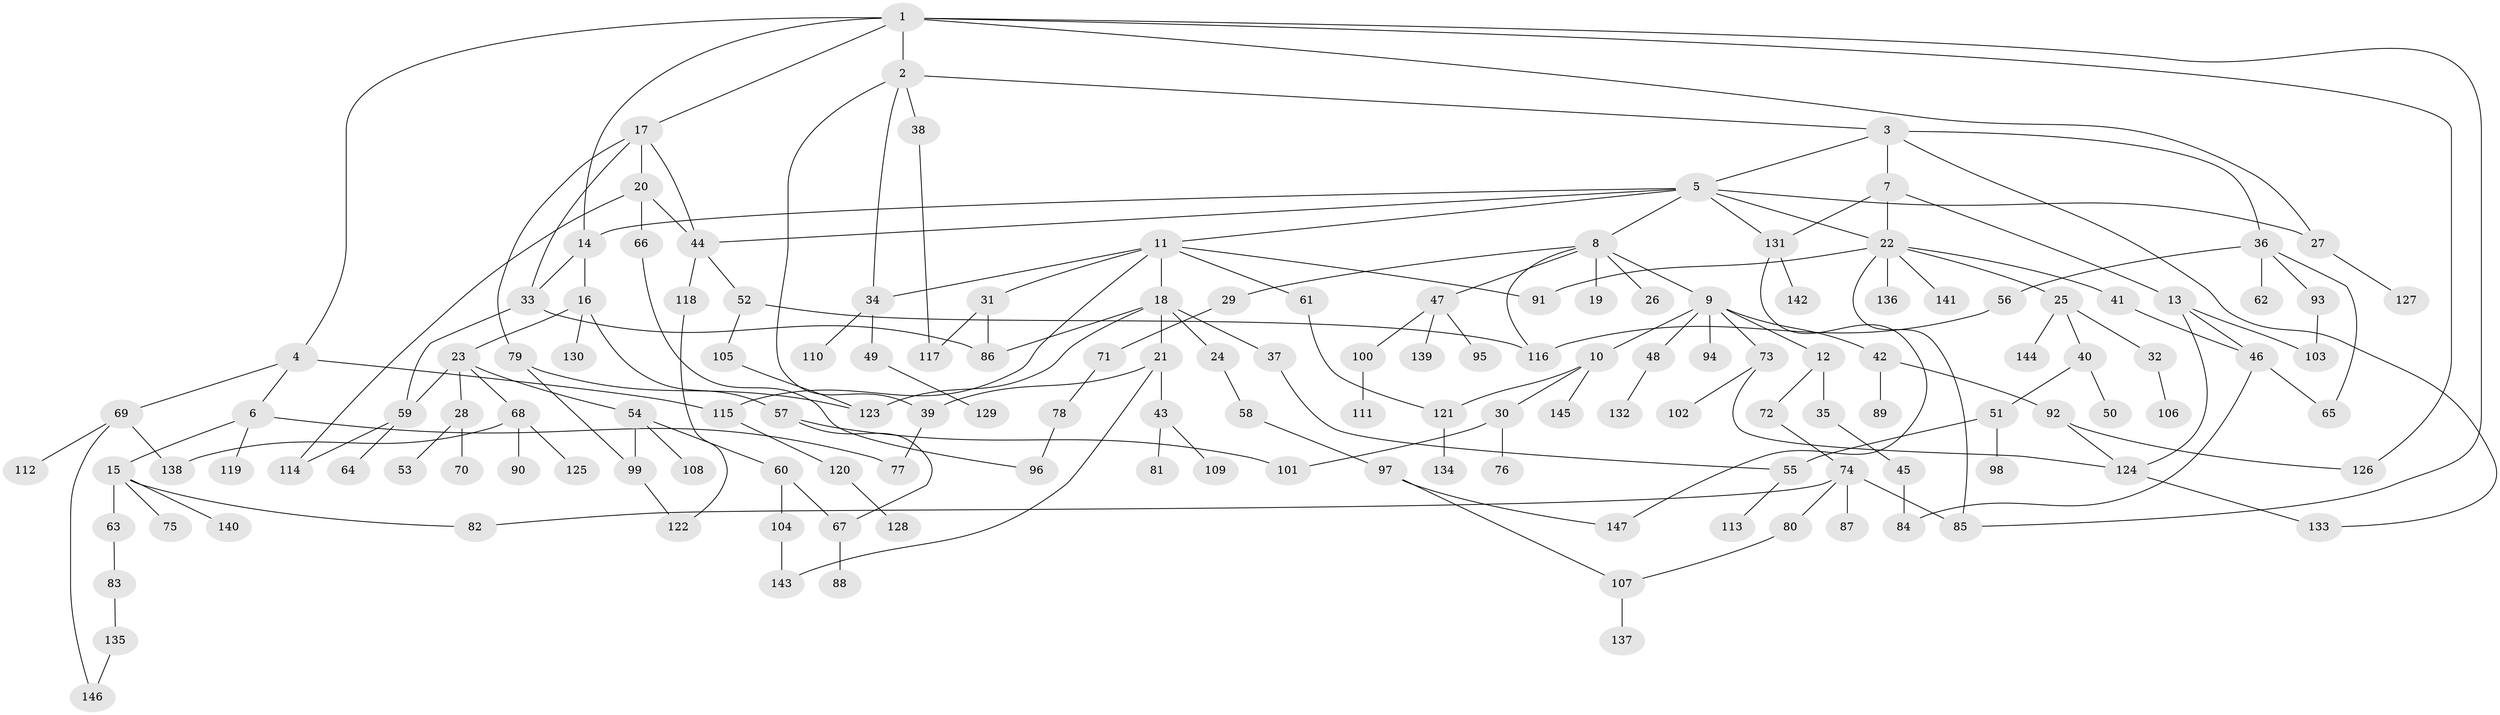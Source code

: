 // coarse degree distribution, {7: 0.038834951456310676, 5: 0.02912621359223301, 4: 0.07766990291262135, 8: 0.019417475728155338, 6: 0.038834951456310676, 2: 0.4174757281553398, 1: 0.13592233009708737, 3: 0.24271844660194175}
// Generated by graph-tools (version 1.1) at 2025/36/03/04/25 23:36:11]
// undirected, 147 vertices, 190 edges
graph export_dot {
  node [color=gray90,style=filled];
  1;
  2;
  3;
  4;
  5;
  6;
  7;
  8;
  9;
  10;
  11;
  12;
  13;
  14;
  15;
  16;
  17;
  18;
  19;
  20;
  21;
  22;
  23;
  24;
  25;
  26;
  27;
  28;
  29;
  30;
  31;
  32;
  33;
  34;
  35;
  36;
  37;
  38;
  39;
  40;
  41;
  42;
  43;
  44;
  45;
  46;
  47;
  48;
  49;
  50;
  51;
  52;
  53;
  54;
  55;
  56;
  57;
  58;
  59;
  60;
  61;
  62;
  63;
  64;
  65;
  66;
  67;
  68;
  69;
  70;
  71;
  72;
  73;
  74;
  75;
  76;
  77;
  78;
  79;
  80;
  81;
  82;
  83;
  84;
  85;
  86;
  87;
  88;
  89;
  90;
  91;
  92;
  93;
  94;
  95;
  96;
  97;
  98;
  99;
  100;
  101;
  102;
  103;
  104;
  105;
  106;
  107;
  108;
  109;
  110;
  111;
  112;
  113;
  114;
  115;
  116;
  117;
  118;
  119;
  120;
  121;
  122;
  123;
  124;
  125;
  126;
  127;
  128;
  129;
  130;
  131;
  132;
  133;
  134;
  135;
  136;
  137;
  138;
  139;
  140;
  141;
  142;
  143;
  144;
  145;
  146;
  147;
  1 -- 2;
  1 -- 4;
  1 -- 17;
  1 -- 27;
  1 -- 85;
  1 -- 14;
  1 -- 126;
  2 -- 3;
  2 -- 38;
  2 -- 39;
  2 -- 34;
  3 -- 5;
  3 -- 7;
  3 -- 36;
  3 -- 133;
  4 -- 6;
  4 -- 69;
  4 -- 115;
  5 -- 8;
  5 -- 11;
  5 -- 14;
  5 -- 22;
  5 -- 44;
  5 -- 131;
  5 -- 27;
  6 -- 15;
  6 -- 77;
  6 -- 119;
  7 -- 13;
  7 -- 131;
  7 -- 22;
  8 -- 9;
  8 -- 19;
  8 -- 26;
  8 -- 29;
  8 -- 47;
  8 -- 116;
  9 -- 10;
  9 -- 12;
  9 -- 42;
  9 -- 48;
  9 -- 73;
  9 -- 94;
  10 -- 30;
  10 -- 121;
  10 -- 145;
  11 -- 18;
  11 -- 31;
  11 -- 34;
  11 -- 61;
  11 -- 91;
  11 -- 115;
  12 -- 35;
  12 -- 72;
  13 -- 124;
  13 -- 46;
  13 -- 103;
  14 -- 16;
  14 -- 33;
  15 -- 63;
  15 -- 75;
  15 -- 82;
  15 -- 140;
  16 -- 23;
  16 -- 57;
  16 -- 130;
  17 -- 20;
  17 -- 33;
  17 -- 79;
  17 -- 44;
  18 -- 21;
  18 -- 24;
  18 -- 37;
  18 -- 86;
  18 -- 123;
  20 -- 66;
  20 -- 114;
  20 -- 44;
  21 -- 43;
  21 -- 39;
  21 -- 143;
  22 -- 25;
  22 -- 41;
  22 -- 136;
  22 -- 141;
  22 -- 85;
  22 -- 91;
  23 -- 28;
  23 -- 54;
  23 -- 59;
  23 -- 68;
  24 -- 58;
  25 -- 32;
  25 -- 40;
  25 -- 144;
  27 -- 127;
  28 -- 53;
  28 -- 70;
  29 -- 71;
  30 -- 76;
  30 -- 101;
  31 -- 117;
  31 -- 86;
  32 -- 106;
  33 -- 86;
  33 -- 59;
  34 -- 49;
  34 -- 110;
  35 -- 45;
  36 -- 56;
  36 -- 62;
  36 -- 65;
  36 -- 93;
  37 -- 55;
  38 -- 117;
  39 -- 77;
  40 -- 50;
  40 -- 51;
  41 -- 46;
  42 -- 89;
  42 -- 92;
  43 -- 81;
  43 -- 109;
  44 -- 52;
  44 -- 118;
  45 -- 84;
  46 -- 84;
  46 -- 65;
  47 -- 95;
  47 -- 100;
  47 -- 139;
  48 -- 132;
  49 -- 129;
  51 -- 55;
  51 -- 98;
  52 -- 105;
  52 -- 116;
  54 -- 60;
  54 -- 99;
  54 -- 108;
  55 -- 113;
  56 -- 116;
  57 -- 67;
  57 -- 101;
  58 -- 97;
  59 -- 64;
  59 -- 114;
  60 -- 104;
  60 -- 67;
  61 -- 121;
  63 -- 83;
  66 -- 96;
  67 -- 88;
  68 -- 90;
  68 -- 125;
  68 -- 138;
  69 -- 112;
  69 -- 138;
  69 -- 146;
  71 -- 78;
  72 -- 74;
  73 -- 102;
  73 -- 124;
  74 -- 80;
  74 -- 87;
  74 -- 82;
  74 -- 85;
  78 -- 96;
  79 -- 123;
  79 -- 99;
  80 -- 107;
  83 -- 135;
  92 -- 126;
  92 -- 124;
  93 -- 103;
  97 -- 107;
  97 -- 147;
  99 -- 122;
  100 -- 111;
  104 -- 143;
  105 -- 123;
  107 -- 137;
  115 -- 120;
  118 -- 122;
  120 -- 128;
  121 -- 134;
  124 -- 133;
  131 -- 142;
  131 -- 147;
  135 -- 146;
}
